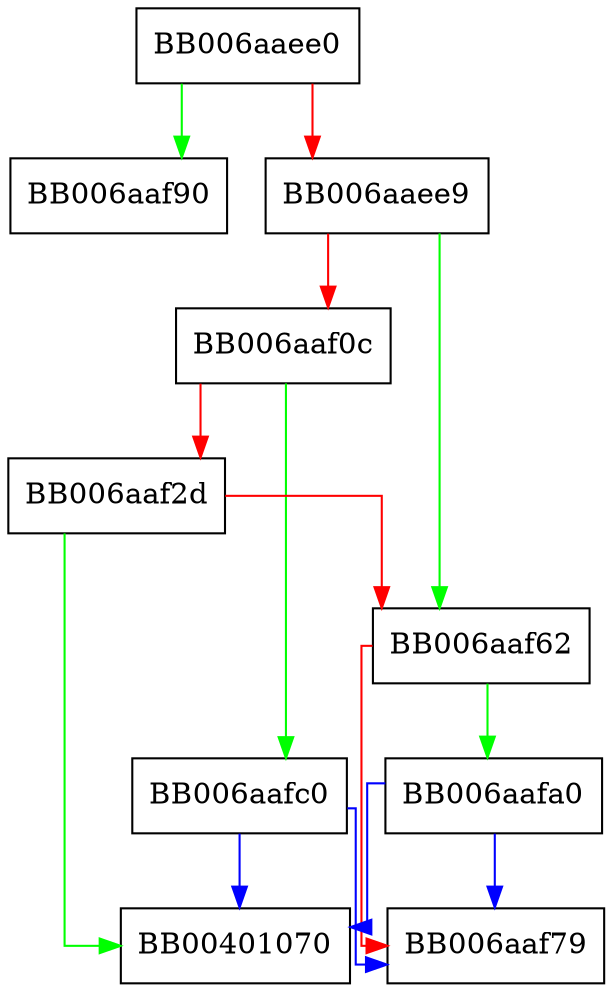 digraph keccak_update {
  node [shape="box"];
  graph [splines=ortho];
  BB006aaee0 -> BB006aaf90 [color="green"];
  BB006aaee0 -> BB006aaee9 [color="red"];
  BB006aaee9 -> BB006aaf62 [color="green"];
  BB006aaee9 -> BB006aaf0c [color="red"];
  BB006aaf0c -> BB006aafc0 [color="green"];
  BB006aaf0c -> BB006aaf2d [color="red"];
  BB006aaf2d -> BB00401070 [color="green"];
  BB006aaf2d -> BB006aaf62 [color="red"];
  BB006aaf62 -> BB006aafa0 [color="green"];
  BB006aaf62 -> BB006aaf79 [color="red"];
  BB006aafa0 -> BB00401070 [color="blue"];
  BB006aafa0 -> BB006aaf79 [color="blue"];
  BB006aafc0 -> BB00401070 [color="blue"];
  BB006aafc0 -> BB006aaf79 [color="blue"];
}